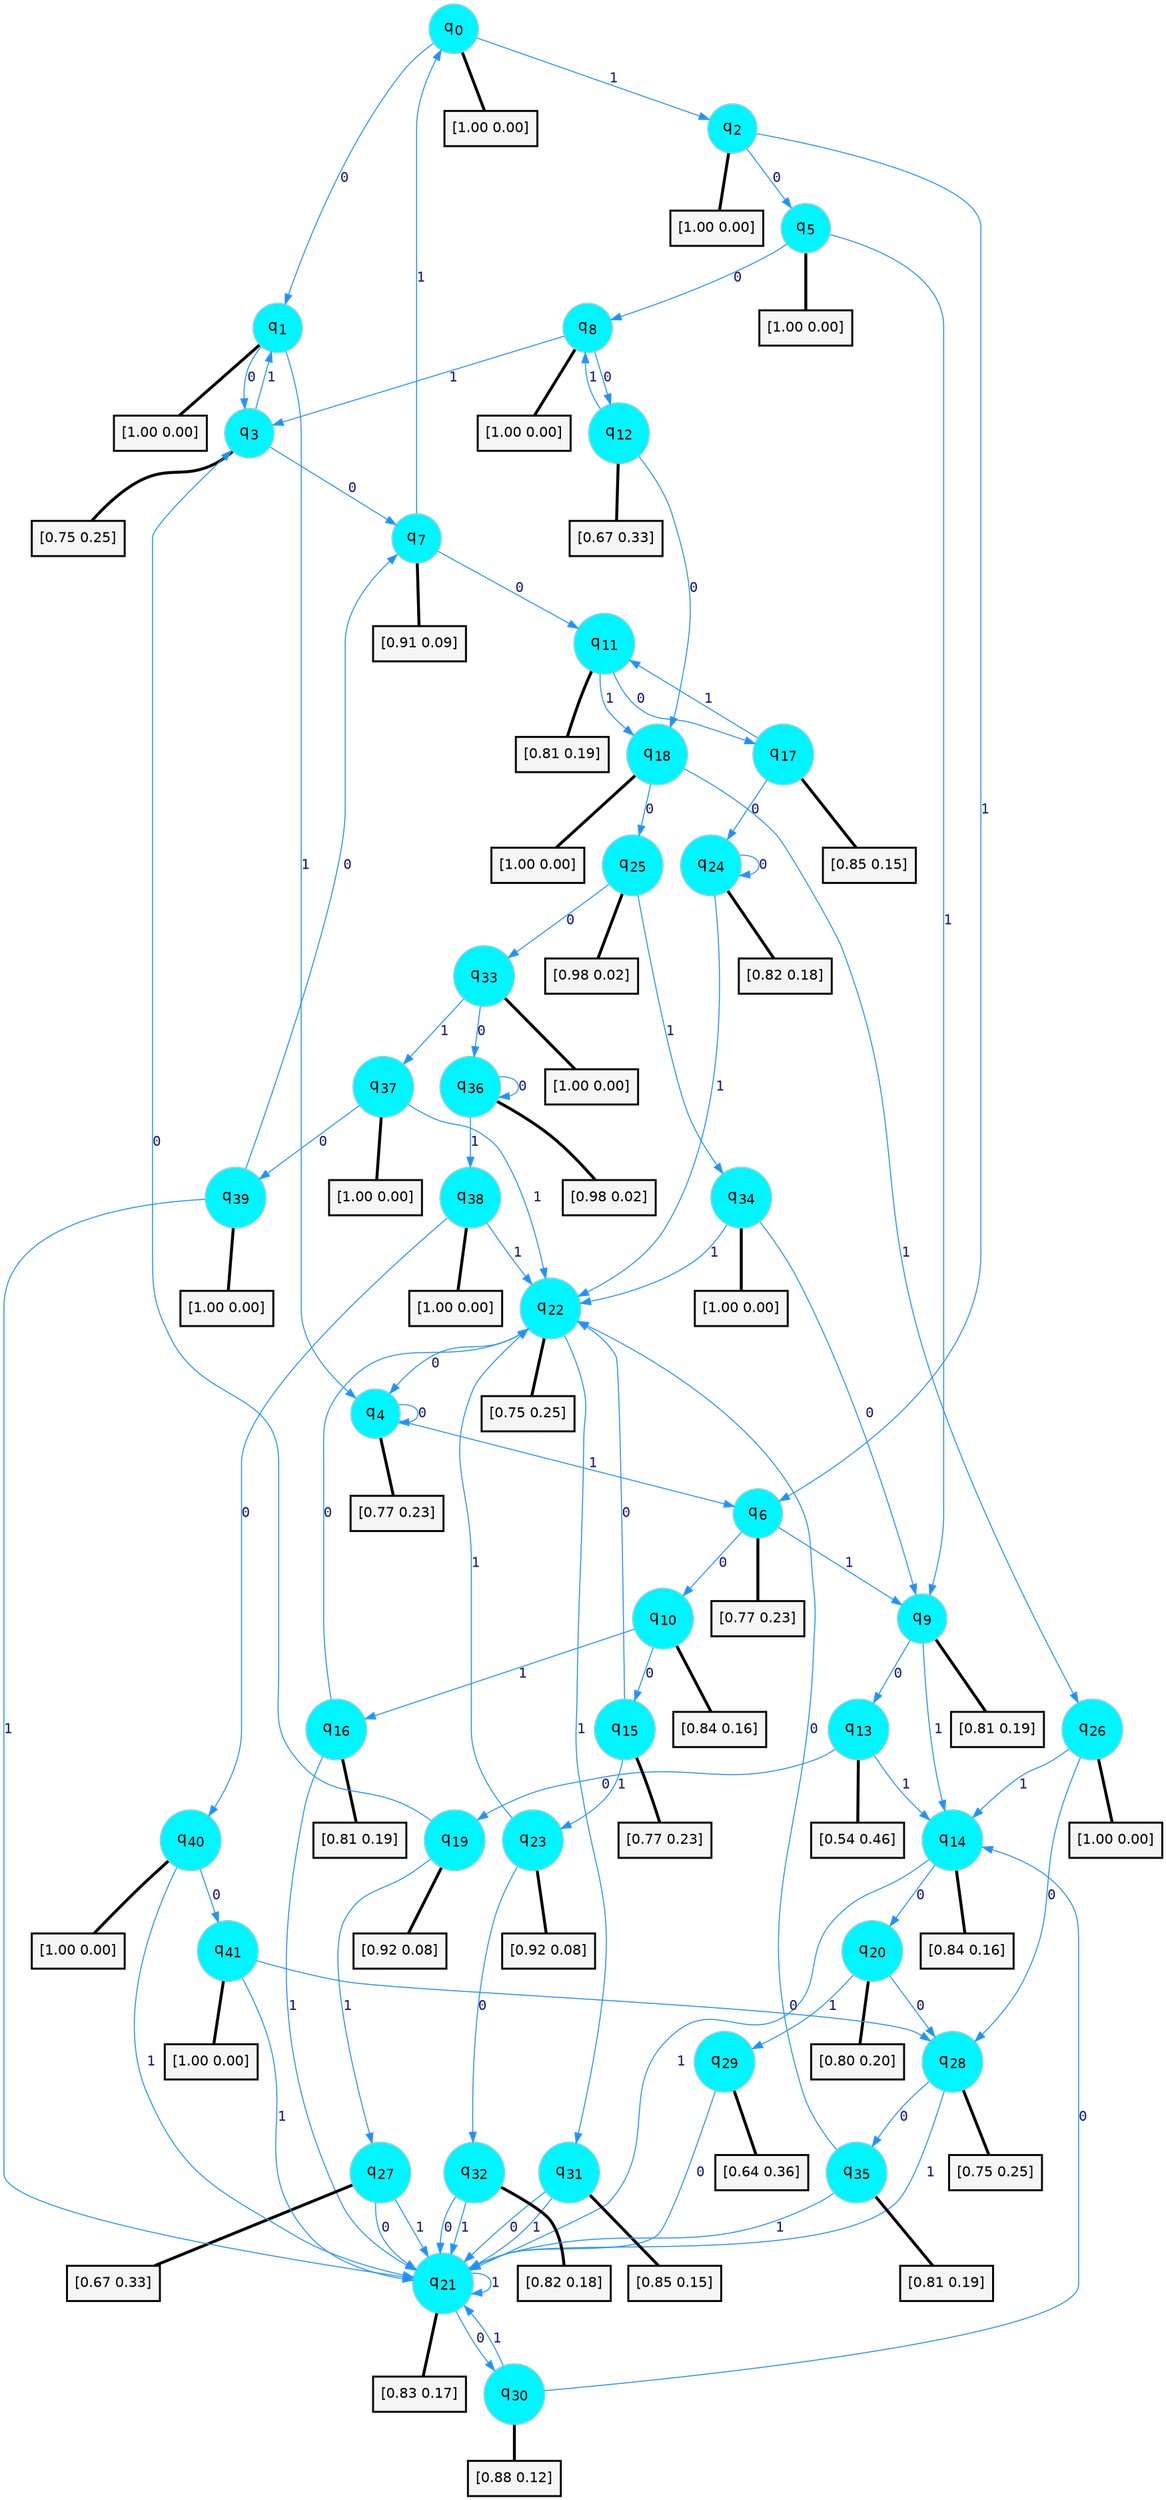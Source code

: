 digraph G {
graph [
bgcolor=transparent, dpi=300, rankdir=TD, size="40,25"];
node [
color=gray, fillcolor=turquoise1, fontcolor=black, fontname=Helvetica, fontsize=16, fontweight=bold, shape=circle, style=filled];
edge [
arrowsize=1, color=dodgerblue1, fontcolor=midnightblue, fontname=courier, fontweight=bold, penwidth=1, style=solid, weight=20];
0[label=<q<SUB>0</SUB>>];
1[label=<q<SUB>1</SUB>>];
2[label=<q<SUB>2</SUB>>];
3[label=<q<SUB>3</SUB>>];
4[label=<q<SUB>4</SUB>>];
5[label=<q<SUB>5</SUB>>];
6[label=<q<SUB>6</SUB>>];
7[label=<q<SUB>7</SUB>>];
8[label=<q<SUB>8</SUB>>];
9[label=<q<SUB>9</SUB>>];
10[label=<q<SUB>10</SUB>>];
11[label=<q<SUB>11</SUB>>];
12[label=<q<SUB>12</SUB>>];
13[label=<q<SUB>13</SUB>>];
14[label=<q<SUB>14</SUB>>];
15[label=<q<SUB>15</SUB>>];
16[label=<q<SUB>16</SUB>>];
17[label=<q<SUB>17</SUB>>];
18[label=<q<SUB>18</SUB>>];
19[label=<q<SUB>19</SUB>>];
20[label=<q<SUB>20</SUB>>];
21[label=<q<SUB>21</SUB>>];
22[label=<q<SUB>22</SUB>>];
23[label=<q<SUB>23</SUB>>];
24[label=<q<SUB>24</SUB>>];
25[label=<q<SUB>25</SUB>>];
26[label=<q<SUB>26</SUB>>];
27[label=<q<SUB>27</SUB>>];
28[label=<q<SUB>28</SUB>>];
29[label=<q<SUB>29</SUB>>];
30[label=<q<SUB>30</SUB>>];
31[label=<q<SUB>31</SUB>>];
32[label=<q<SUB>32</SUB>>];
33[label=<q<SUB>33</SUB>>];
34[label=<q<SUB>34</SUB>>];
35[label=<q<SUB>35</SUB>>];
36[label=<q<SUB>36</SUB>>];
37[label=<q<SUB>37</SUB>>];
38[label=<q<SUB>38</SUB>>];
39[label=<q<SUB>39</SUB>>];
40[label=<q<SUB>40</SUB>>];
41[label=<q<SUB>41</SUB>>];
42[label="[1.00 0.00]", shape=box,fontcolor=black, fontname=Helvetica, fontsize=14, penwidth=2, fillcolor=whitesmoke,color=black];
43[label="[1.00 0.00]", shape=box,fontcolor=black, fontname=Helvetica, fontsize=14, penwidth=2, fillcolor=whitesmoke,color=black];
44[label="[1.00 0.00]", shape=box,fontcolor=black, fontname=Helvetica, fontsize=14, penwidth=2, fillcolor=whitesmoke,color=black];
45[label="[0.75 0.25]", shape=box,fontcolor=black, fontname=Helvetica, fontsize=14, penwidth=2, fillcolor=whitesmoke,color=black];
46[label="[0.77 0.23]", shape=box,fontcolor=black, fontname=Helvetica, fontsize=14, penwidth=2, fillcolor=whitesmoke,color=black];
47[label="[1.00 0.00]", shape=box,fontcolor=black, fontname=Helvetica, fontsize=14, penwidth=2, fillcolor=whitesmoke,color=black];
48[label="[0.77 0.23]", shape=box,fontcolor=black, fontname=Helvetica, fontsize=14, penwidth=2, fillcolor=whitesmoke,color=black];
49[label="[0.91 0.09]", shape=box,fontcolor=black, fontname=Helvetica, fontsize=14, penwidth=2, fillcolor=whitesmoke,color=black];
50[label="[1.00 0.00]", shape=box,fontcolor=black, fontname=Helvetica, fontsize=14, penwidth=2, fillcolor=whitesmoke,color=black];
51[label="[0.81 0.19]", shape=box,fontcolor=black, fontname=Helvetica, fontsize=14, penwidth=2, fillcolor=whitesmoke,color=black];
52[label="[0.84 0.16]", shape=box,fontcolor=black, fontname=Helvetica, fontsize=14, penwidth=2, fillcolor=whitesmoke,color=black];
53[label="[0.81 0.19]", shape=box,fontcolor=black, fontname=Helvetica, fontsize=14, penwidth=2, fillcolor=whitesmoke,color=black];
54[label="[0.67 0.33]", shape=box,fontcolor=black, fontname=Helvetica, fontsize=14, penwidth=2, fillcolor=whitesmoke,color=black];
55[label="[0.54 0.46]", shape=box,fontcolor=black, fontname=Helvetica, fontsize=14, penwidth=2, fillcolor=whitesmoke,color=black];
56[label="[0.84 0.16]", shape=box,fontcolor=black, fontname=Helvetica, fontsize=14, penwidth=2, fillcolor=whitesmoke,color=black];
57[label="[0.77 0.23]", shape=box,fontcolor=black, fontname=Helvetica, fontsize=14, penwidth=2, fillcolor=whitesmoke,color=black];
58[label="[0.81 0.19]", shape=box,fontcolor=black, fontname=Helvetica, fontsize=14, penwidth=2, fillcolor=whitesmoke,color=black];
59[label="[0.85 0.15]", shape=box,fontcolor=black, fontname=Helvetica, fontsize=14, penwidth=2, fillcolor=whitesmoke,color=black];
60[label="[1.00 0.00]", shape=box,fontcolor=black, fontname=Helvetica, fontsize=14, penwidth=2, fillcolor=whitesmoke,color=black];
61[label="[0.92 0.08]", shape=box,fontcolor=black, fontname=Helvetica, fontsize=14, penwidth=2, fillcolor=whitesmoke,color=black];
62[label="[0.80 0.20]", shape=box,fontcolor=black, fontname=Helvetica, fontsize=14, penwidth=2, fillcolor=whitesmoke,color=black];
63[label="[0.83 0.17]", shape=box,fontcolor=black, fontname=Helvetica, fontsize=14, penwidth=2, fillcolor=whitesmoke,color=black];
64[label="[0.75 0.25]", shape=box,fontcolor=black, fontname=Helvetica, fontsize=14, penwidth=2, fillcolor=whitesmoke,color=black];
65[label="[0.92 0.08]", shape=box,fontcolor=black, fontname=Helvetica, fontsize=14, penwidth=2, fillcolor=whitesmoke,color=black];
66[label="[0.82 0.18]", shape=box,fontcolor=black, fontname=Helvetica, fontsize=14, penwidth=2, fillcolor=whitesmoke,color=black];
67[label="[0.98 0.02]", shape=box,fontcolor=black, fontname=Helvetica, fontsize=14, penwidth=2, fillcolor=whitesmoke,color=black];
68[label="[1.00 0.00]", shape=box,fontcolor=black, fontname=Helvetica, fontsize=14, penwidth=2, fillcolor=whitesmoke,color=black];
69[label="[0.67 0.33]", shape=box,fontcolor=black, fontname=Helvetica, fontsize=14, penwidth=2, fillcolor=whitesmoke,color=black];
70[label="[0.75 0.25]", shape=box,fontcolor=black, fontname=Helvetica, fontsize=14, penwidth=2, fillcolor=whitesmoke,color=black];
71[label="[0.64 0.36]", shape=box,fontcolor=black, fontname=Helvetica, fontsize=14, penwidth=2, fillcolor=whitesmoke,color=black];
72[label="[0.88 0.12]", shape=box,fontcolor=black, fontname=Helvetica, fontsize=14, penwidth=2, fillcolor=whitesmoke,color=black];
73[label="[0.85 0.15]", shape=box,fontcolor=black, fontname=Helvetica, fontsize=14, penwidth=2, fillcolor=whitesmoke,color=black];
74[label="[0.82 0.18]", shape=box,fontcolor=black, fontname=Helvetica, fontsize=14, penwidth=2, fillcolor=whitesmoke,color=black];
75[label="[1.00 0.00]", shape=box,fontcolor=black, fontname=Helvetica, fontsize=14, penwidth=2, fillcolor=whitesmoke,color=black];
76[label="[1.00 0.00]", shape=box,fontcolor=black, fontname=Helvetica, fontsize=14, penwidth=2, fillcolor=whitesmoke,color=black];
77[label="[0.81 0.19]", shape=box,fontcolor=black, fontname=Helvetica, fontsize=14, penwidth=2, fillcolor=whitesmoke,color=black];
78[label="[0.98 0.02]", shape=box,fontcolor=black, fontname=Helvetica, fontsize=14, penwidth=2, fillcolor=whitesmoke,color=black];
79[label="[1.00 0.00]", shape=box,fontcolor=black, fontname=Helvetica, fontsize=14, penwidth=2, fillcolor=whitesmoke,color=black];
80[label="[1.00 0.00]", shape=box,fontcolor=black, fontname=Helvetica, fontsize=14, penwidth=2, fillcolor=whitesmoke,color=black];
81[label="[1.00 0.00]", shape=box,fontcolor=black, fontname=Helvetica, fontsize=14, penwidth=2, fillcolor=whitesmoke,color=black];
82[label="[1.00 0.00]", shape=box,fontcolor=black, fontname=Helvetica, fontsize=14, penwidth=2, fillcolor=whitesmoke,color=black];
83[label="[1.00 0.00]", shape=box,fontcolor=black, fontname=Helvetica, fontsize=14, penwidth=2, fillcolor=whitesmoke,color=black];
0->1 [label=0];
0->2 [label=1];
0->42 [arrowhead=none, penwidth=3,color=black];
1->3 [label=0];
1->4 [label=1];
1->43 [arrowhead=none, penwidth=3,color=black];
2->5 [label=0];
2->6 [label=1];
2->44 [arrowhead=none, penwidth=3,color=black];
3->7 [label=0];
3->1 [label=1];
3->45 [arrowhead=none, penwidth=3,color=black];
4->4 [label=0];
4->6 [label=1];
4->46 [arrowhead=none, penwidth=3,color=black];
5->8 [label=0];
5->9 [label=1];
5->47 [arrowhead=none, penwidth=3,color=black];
6->10 [label=0];
6->9 [label=1];
6->48 [arrowhead=none, penwidth=3,color=black];
7->11 [label=0];
7->0 [label=1];
7->49 [arrowhead=none, penwidth=3,color=black];
8->12 [label=0];
8->3 [label=1];
8->50 [arrowhead=none, penwidth=3,color=black];
9->13 [label=0];
9->14 [label=1];
9->51 [arrowhead=none, penwidth=3,color=black];
10->15 [label=0];
10->16 [label=1];
10->52 [arrowhead=none, penwidth=3,color=black];
11->17 [label=0];
11->18 [label=1];
11->53 [arrowhead=none, penwidth=3,color=black];
12->18 [label=0];
12->8 [label=1];
12->54 [arrowhead=none, penwidth=3,color=black];
13->19 [label=0];
13->14 [label=1];
13->55 [arrowhead=none, penwidth=3,color=black];
14->20 [label=0];
14->21 [label=1];
14->56 [arrowhead=none, penwidth=3,color=black];
15->22 [label=0];
15->23 [label=1];
15->57 [arrowhead=none, penwidth=3,color=black];
16->22 [label=0];
16->21 [label=1];
16->58 [arrowhead=none, penwidth=3,color=black];
17->24 [label=0];
17->11 [label=1];
17->59 [arrowhead=none, penwidth=3,color=black];
18->25 [label=0];
18->26 [label=1];
18->60 [arrowhead=none, penwidth=3,color=black];
19->3 [label=0];
19->27 [label=1];
19->61 [arrowhead=none, penwidth=3,color=black];
20->28 [label=0];
20->29 [label=1];
20->62 [arrowhead=none, penwidth=3,color=black];
21->30 [label=0];
21->21 [label=1];
21->63 [arrowhead=none, penwidth=3,color=black];
22->4 [label=0];
22->31 [label=1];
22->64 [arrowhead=none, penwidth=3,color=black];
23->32 [label=0];
23->22 [label=1];
23->65 [arrowhead=none, penwidth=3,color=black];
24->24 [label=0];
24->22 [label=1];
24->66 [arrowhead=none, penwidth=3,color=black];
25->33 [label=0];
25->34 [label=1];
25->67 [arrowhead=none, penwidth=3,color=black];
26->28 [label=0];
26->14 [label=1];
26->68 [arrowhead=none, penwidth=3,color=black];
27->21 [label=0];
27->21 [label=1];
27->69 [arrowhead=none, penwidth=3,color=black];
28->35 [label=0];
28->21 [label=1];
28->70 [arrowhead=none, penwidth=3,color=black];
29->21 [label=0];
29->71 [arrowhead=none, penwidth=3,color=black];
30->14 [label=0];
30->21 [label=1];
30->72 [arrowhead=none, penwidth=3,color=black];
31->21 [label=0];
31->21 [label=1];
31->73 [arrowhead=none, penwidth=3,color=black];
32->21 [label=0];
32->21 [label=1];
32->74 [arrowhead=none, penwidth=3,color=black];
33->36 [label=0];
33->37 [label=1];
33->75 [arrowhead=none, penwidth=3,color=black];
34->9 [label=0];
34->22 [label=1];
34->76 [arrowhead=none, penwidth=3,color=black];
35->22 [label=0];
35->21 [label=1];
35->77 [arrowhead=none, penwidth=3,color=black];
36->36 [label=0];
36->38 [label=1];
36->78 [arrowhead=none, penwidth=3,color=black];
37->39 [label=0];
37->22 [label=1];
37->79 [arrowhead=none, penwidth=3,color=black];
38->40 [label=0];
38->22 [label=1];
38->80 [arrowhead=none, penwidth=3,color=black];
39->7 [label=0];
39->21 [label=1];
39->81 [arrowhead=none, penwidth=3,color=black];
40->41 [label=0];
40->21 [label=1];
40->82 [arrowhead=none, penwidth=3,color=black];
41->28 [label=0];
41->21 [label=1];
41->83 [arrowhead=none, penwidth=3,color=black];
}
